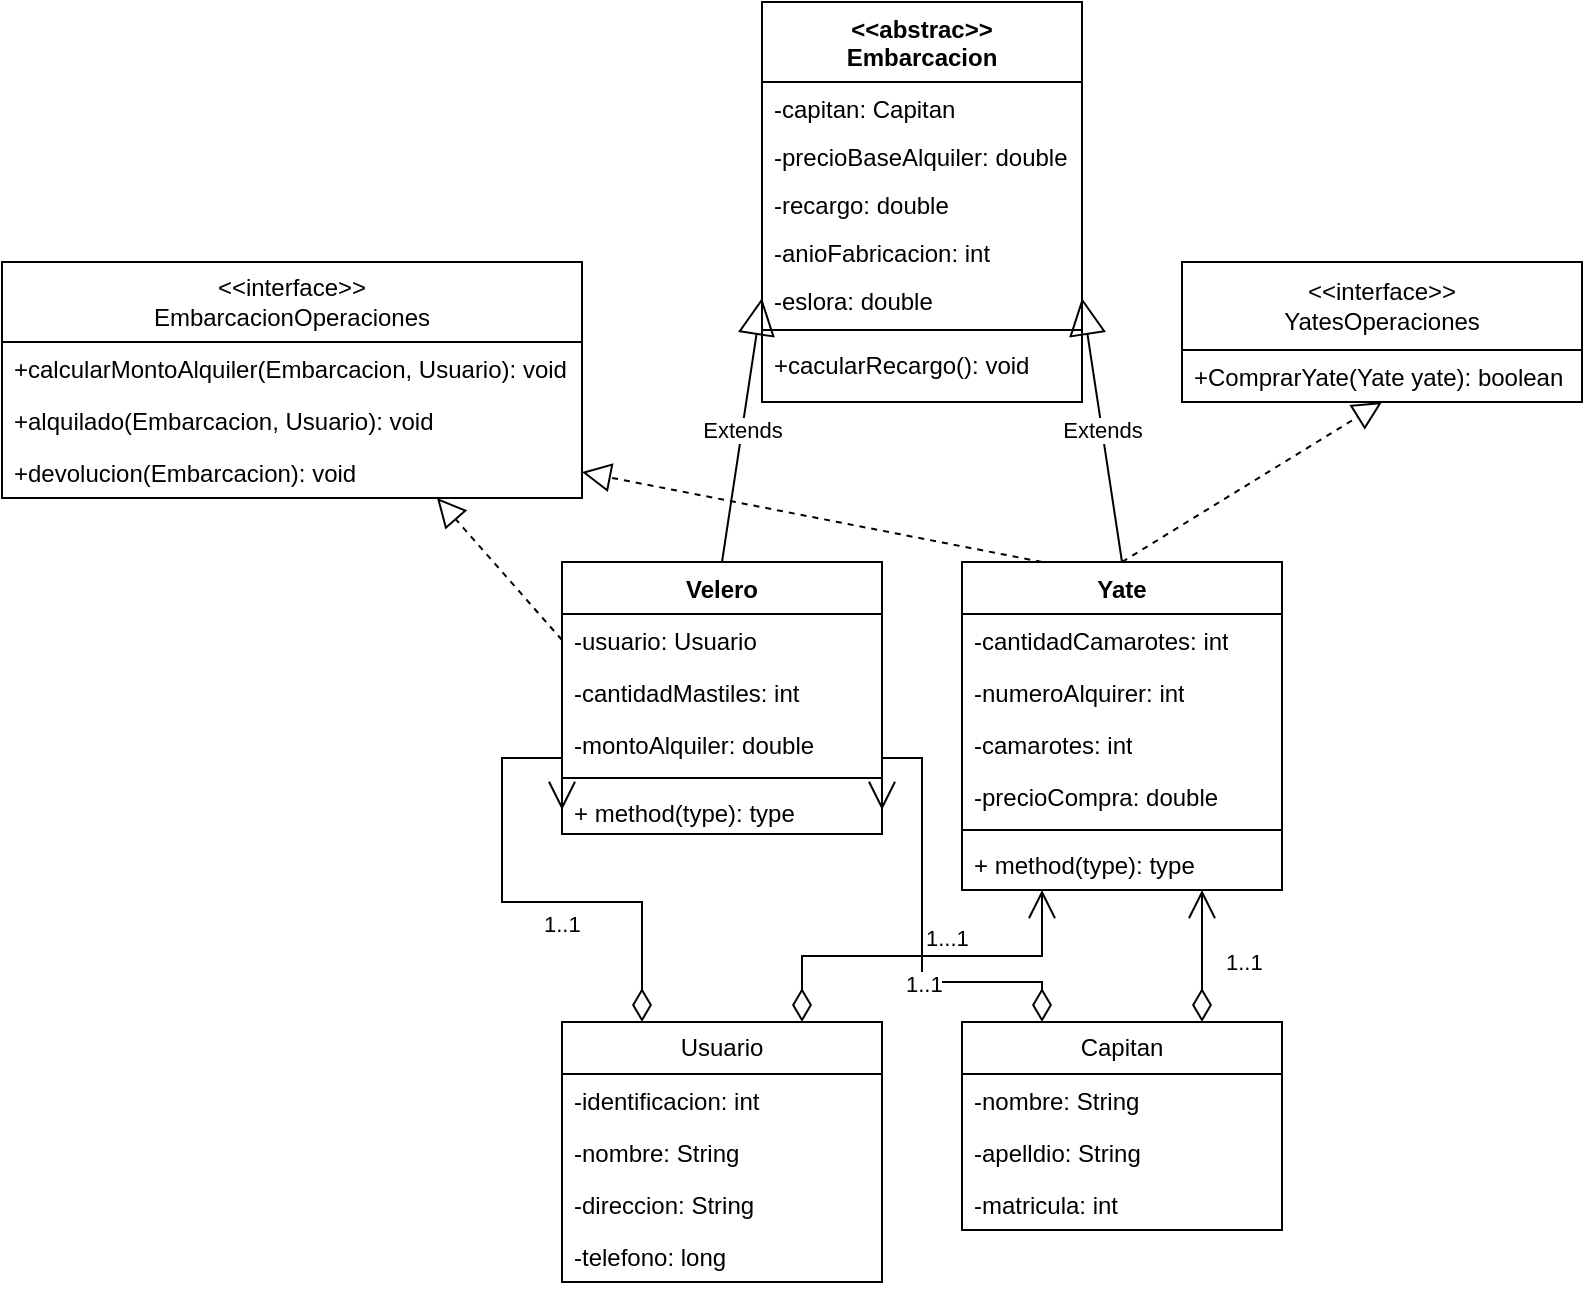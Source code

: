 <mxfile version="24.7.6">
  <diagram id="nyN6TXlUoNwAVbrVN1fw" name="Página-1">
    <mxGraphModel dx="1026" dy="524" grid="1" gridSize="10" guides="1" tooltips="1" connect="1" arrows="1" fold="1" page="1" pageScale="1" pageWidth="827" pageHeight="1169" math="0" shadow="0">
      <root>
        <mxCell id="0" />
        <mxCell id="1" parent="0" />
        <mxCell id="3hJVRqm81m__BJlktnvA-7" value="Capitan" style="swimlane;fontStyle=0;childLayout=stackLayout;horizontal=1;startSize=26;fillColor=none;horizontalStack=0;resizeParent=1;resizeParentMax=0;resizeLast=0;collapsible=1;marginBottom=0;whiteSpace=wrap;html=1;" vertex="1" parent="1">
          <mxGeometry x="560" y="540" width="160" height="104" as="geometry" />
        </mxCell>
        <mxCell id="3hJVRqm81m__BJlktnvA-11" value="-nombre: String" style="text;strokeColor=none;fillColor=none;align=left;verticalAlign=top;spacingLeft=4;spacingRight=4;overflow=hidden;rotatable=0;points=[[0,0.5],[1,0.5]];portConstraint=eastwest;whiteSpace=wrap;html=1;" vertex="1" parent="3hJVRqm81m__BJlktnvA-7">
          <mxGeometry y="26" width="160" height="26" as="geometry" />
        </mxCell>
        <mxCell id="3hJVRqm81m__BJlktnvA-12" value="-apelldio: String" style="text;strokeColor=none;fillColor=none;align=left;verticalAlign=top;spacingLeft=4;spacingRight=4;overflow=hidden;rotatable=0;points=[[0,0.5],[1,0.5]];portConstraint=eastwest;whiteSpace=wrap;html=1;" vertex="1" parent="3hJVRqm81m__BJlktnvA-7">
          <mxGeometry y="52" width="160" height="26" as="geometry" />
        </mxCell>
        <mxCell id="3hJVRqm81m__BJlktnvA-6" value="-matricula: int" style="text;strokeColor=none;fillColor=none;align=left;verticalAlign=top;spacingLeft=4;spacingRight=4;overflow=hidden;rotatable=0;points=[[0,0.5],[1,0.5]];portConstraint=eastwest;whiteSpace=wrap;html=1;" vertex="1" parent="3hJVRqm81m__BJlktnvA-7">
          <mxGeometry y="78" width="160" height="26" as="geometry" />
        </mxCell>
        <mxCell id="3hJVRqm81m__BJlktnvA-13" value="Usuario" style="swimlane;fontStyle=0;childLayout=stackLayout;horizontal=1;startSize=26;fillColor=none;horizontalStack=0;resizeParent=1;resizeParentMax=0;resizeLast=0;collapsible=1;marginBottom=0;whiteSpace=wrap;html=1;" vertex="1" parent="1">
          <mxGeometry x="360" y="540" width="160" height="130" as="geometry" />
        </mxCell>
        <mxCell id="3hJVRqm81m__BJlktnvA-14" value="-identificacion: int" style="text;strokeColor=none;fillColor=none;align=left;verticalAlign=top;spacingLeft=4;spacingRight=4;overflow=hidden;rotatable=0;points=[[0,0.5],[1,0.5]];portConstraint=eastwest;whiteSpace=wrap;html=1;" vertex="1" parent="3hJVRqm81m__BJlktnvA-13">
          <mxGeometry y="26" width="160" height="26" as="geometry" />
        </mxCell>
        <mxCell id="3hJVRqm81m__BJlktnvA-15" value="-nombre: String" style="text;strokeColor=none;fillColor=none;align=left;verticalAlign=top;spacingLeft=4;spacingRight=4;overflow=hidden;rotatable=0;points=[[0,0.5],[1,0.5]];portConstraint=eastwest;whiteSpace=wrap;html=1;" vertex="1" parent="3hJVRqm81m__BJlktnvA-13">
          <mxGeometry y="52" width="160" height="26" as="geometry" />
        </mxCell>
        <mxCell id="3hJVRqm81m__BJlktnvA-16" value="-direccion: String" style="text;strokeColor=none;fillColor=none;align=left;verticalAlign=top;spacingLeft=4;spacingRight=4;overflow=hidden;rotatable=0;points=[[0,0.5],[1,0.5]];portConstraint=eastwest;whiteSpace=wrap;html=1;" vertex="1" parent="3hJVRqm81m__BJlktnvA-13">
          <mxGeometry y="78" width="160" height="26" as="geometry" />
        </mxCell>
        <mxCell id="3hJVRqm81m__BJlktnvA-20" value="-telefono: long" style="text;strokeColor=none;fillColor=none;align=left;verticalAlign=top;spacingLeft=4;spacingRight=4;overflow=hidden;rotatable=0;points=[[0,0.5],[1,0.5]];portConstraint=eastwest;whiteSpace=wrap;html=1;" vertex="1" parent="3hJVRqm81m__BJlktnvA-13">
          <mxGeometry y="104" width="160" height="26" as="geometry" />
        </mxCell>
        <mxCell id="3hJVRqm81m__BJlktnvA-21" value="&lt;div&gt;&amp;lt;&amp;lt;abstrac&amp;gt;&amp;gt;&lt;/div&gt;Embarcacion" style="swimlane;fontStyle=1;align=center;verticalAlign=top;childLayout=stackLayout;horizontal=1;startSize=40;horizontalStack=0;resizeParent=1;resizeParentMax=0;resizeLast=0;collapsible=1;marginBottom=0;whiteSpace=wrap;html=1;" vertex="1" parent="1">
          <mxGeometry x="460" y="30" width="160" height="200" as="geometry" />
        </mxCell>
        <mxCell id="3hJVRqm81m__BJlktnvA-22" value="-capitan: Capitan" style="text;strokeColor=none;fillColor=none;align=left;verticalAlign=top;spacingLeft=4;spacingRight=4;overflow=hidden;rotatable=0;points=[[0,0.5],[1,0.5]];portConstraint=eastwest;whiteSpace=wrap;html=1;" vertex="1" parent="3hJVRqm81m__BJlktnvA-21">
          <mxGeometry y="40" width="160" height="24" as="geometry" />
        </mxCell>
        <mxCell id="3hJVRqm81m__BJlktnvA-25" value="-precioBaseAlquiler: double" style="text;strokeColor=none;fillColor=none;align=left;verticalAlign=top;spacingLeft=4;spacingRight=4;overflow=hidden;rotatable=0;points=[[0,0.5],[1,0.5]];portConstraint=eastwest;whiteSpace=wrap;html=1;" vertex="1" parent="3hJVRqm81m__BJlktnvA-21">
          <mxGeometry y="64" width="160" height="24" as="geometry" />
        </mxCell>
        <mxCell id="3hJVRqm81m__BJlktnvA-26" value="-recargo: double" style="text;strokeColor=none;fillColor=none;align=left;verticalAlign=top;spacingLeft=4;spacingRight=4;overflow=hidden;rotatable=0;points=[[0,0.5],[1,0.5]];portConstraint=eastwest;whiteSpace=wrap;html=1;" vertex="1" parent="3hJVRqm81m__BJlktnvA-21">
          <mxGeometry y="88" width="160" height="24" as="geometry" />
        </mxCell>
        <mxCell id="3hJVRqm81m__BJlktnvA-27" value="-anioFabricacion: int" style="text;strokeColor=none;fillColor=none;align=left;verticalAlign=top;spacingLeft=4;spacingRight=4;overflow=hidden;rotatable=0;points=[[0,0.5],[1,0.5]];portConstraint=eastwest;whiteSpace=wrap;html=1;" vertex="1" parent="3hJVRqm81m__BJlktnvA-21">
          <mxGeometry y="112" width="160" height="24" as="geometry" />
        </mxCell>
        <mxCell id="3hJVRqm81m__BJlktnvA-29" value="-eslora: double" style="text;strokeColor=none;fillColor=none;align=left;verticalAlign=top;spacingLeft=4;spacingRight=4;overflow=hidden;rotatable=0;points=[[0,0.5],[1,0.5]];portConstraint=eastwest;whiteSpace=wrap;html=1;" vertex="1" parent="3hJVRqm81m__BJlktnvA-21">
          <mxGeometry y="136" width="160" height="24" as="geometry" />
        </mxCell>
        <mxCell id="3hJVRqm81m__BJlktnvA-78" value="" style="line;strokeWidth=1;fillColor=none;align=left;verticalAlign=middle;spacingTop=-1;spacingLeft=3;spacingRight=3;rotatable=0;labelPosition=right;points=[];portConstraint=eastwest;strokeColor=inherit;" vertex="1" parent="3hJVRqm81m__BJlktnvA-21">
          <mxGeometry y="160" width="160" height="8" as="geometry" />
        </mxCell>
        <mxCell id="3hJVRqm81m__BJlktnvA-76" value="+cacularRecargo(): void" style="text;strokeColor=none;fillColor=none;align=left;verticalAlign=top;spacingLeft=4;spacingRight=4;overflow=hidden;rotatable=0;points=[[0,0.5],[1,0.5]];portConstraint=eastwest;whiteSpace=wrap;html=1;" vertex="1" parent="3hJVRqm81m__BJlktnvA-21">
          <mxGeometry y="168" width="160" height="32" as="geometry" />
        </mxCell>
        <mxCell id="3hJVRqm81m__BJlktnvA-30" value="Velero" style="swimlane;fontStyle=1;align=center;verticalAlign=top;childLayout=stackLayout;horizontal=1;startSize=26;horizontalStack=0;resizeParent=1;resizeParentMax=0;resizeLast=0;collapsible=1;marginBottom=0;whiteSpace=wrap;html=1;" vertex="1" parent="1">
          <mxGeometry x="360" y="310" width="160" height="136" as="geometry" />
        </mxCell>
        <mxCell id="3hJVRqm81m__BJlktnvA-31" value="-usuario: Usuario" style="text;strokeColor=none;fillColor=none;align=left;verticalAlign=top;spacingLeft=4;spacingRight=4;overflow=hidden;rotatable=0;points=[[0,0.5],[1,0.5]];portConstraint=eastwest;whiteSpace=wrap;html=1;" vertex="1" parent="3hJVRqm81m__BJlktnvA-30">
          <mxGeometry y="26" width="160" height="26" as="geometry" />
        </mxCell>
        <mxCell id="3hJVRqm81m__BJlktnvA-81" value="-cantidadMastiles: int" style="text;strokeColor=none;fillColor=none;align=left;verticalAlign=top;spacingLeft=4;spacingRight=4;overflow=hidden;rotatable=0;points=[[0,0.5],[1,0.5]];portConstraint=eastwest;whiteSpace=wrap;html=1;" vertex="1" parent="3hJVRqm81m__BJlktnvA-30">
          <mxGeometry y="52" width="160" height="26" as="geometry" />
        </mxCell>
        <mxCell id="3hJVRqm81m__BJlktnvA-53" value="-montoAlquiler: double" style="text;strokeColor=none;fillColor=none;align=left;verticalAlign=top;spacingLeft=4;spacingRight=4;overflow=hidden;rotatable=0;points=[[0,0.5],[1,0.5]];portConstraint=eastwest;whiteSpace=wrap;html=1;" vertex="1" parent="3hJVRqm81m__BJlktnvA-30">
          <mxGeometry y="78" width="160" height="26" as="geometry" />
        </mxCell>
        <mxCell id="3hJVRqm81m__BJlktnvA-32" value="" style="line;strokeWidth=1;fillColor=none;align=left;verticalAlign=middle;spacingTop=-1;spacingLeft=3;spacingRight=3;rotatable=0;labelPosition=right;points=[];portConstraint=eastwest;strokeColor=inherit;" vertex="1" parent="3hJVRqm81m__BJlktnvA-30">
          <mxGeometry y="104" width="160" height="8" as="geometry" />
        </mxCell>
        <mxCell id="3hJVRqm81m__BJlktnvA-33" value="+ method(type): type" style="text;strokeColor=none;fillColor=none;align=left;verticalAlign=top;spacingLeft=4;spacingRight=4;overflow=hidden;rotatable=0;points=[[0,0.5],[1,0.5]];portConstraint=eastwest;whiteSpace=wrap;html=1;" vertex="1" parent="3hJVRqm81m__BJlktnvA-30">
          <mxGeometry y="112" width="160" height="24" as="geometry" />
        </mxCell>
        <mxCell id="3hJVRqm81m__BJlktnvA-34" value="Yate" style="swimlane;fontStyle=1;align=center;verticalAlign=top;childLayout=stackLayout;horizontal=1;startSize=26;horizontalStack=0;resizeParent=1;resizeParentMax=0;resizeLast=0;collapsible=1;marginBottom=0;whiteSpace=wrap;html=1;" vertex="1" parent="1">
          <mxGeometry x="560" y="310" width="160" height="164" as="geometry" />
        </mxCell>
        <mxCell id="3hJVRqm81m__BJlktnvA-35" value="-cantidadCamarotes: int" style="text;strokeColor=none;fillColor=none;align=left;verticalAlign=top;spacingLeft=4;spacingRight=4;overflow=hidden;rotatable=0;points=[[0,0.5],[1,0.5]];portConstraint=eastwest;whiteSpace=wrap;html=1;" vertex="1" parent="3hJVRqm81m__BJlktnvA-34">
          <mxGeometry y="26" width="160" height="26" as="geometry" />
        </mxCell>
        <mxCell id="3hJVRqm81m__BJlktnvA-48" value="-numeroAlquirer: int" style="text;strokeColor=none;fillColor=none;align=left;verticalAlign=top;spacingLeft=4;spacingRight=4;overflow=hidden;rotatable=0;points=[[0,0.5],[1,0.5]];portConstraint=eastwest;whiteSpace=wrap;html=1;" vertex="1" parent="3hJVRqm81m__BJlktnvA-34">
          <mxGeometry y="52" width="160" height="26" as="geometry" />
        </mxCell>
        <mxCell id="3hJVRqm81m__BJlktnvA-47" value="-camarotes: int" style="text;strokeColor=none;fillColor=none;align=left;verticalAlign=top;spacingLeft=4;spacingRight=4;overflow=hidden;rotatable=0;points=[[0,0.5],[1,0.5]];portConstraint=eastwest;whiteSpace=wrap;html=1;" vertex="1" parent="3hJVRqm81m__BJlktnvA-34">
          <mxGeometry y="78" width="160" height="26" as="geometry" />
        </mxCell>
        <mxCell id="3hJVRqm81m__BJlktnvA-68" value="-precioCompra: double" style="text;strokeColor=none;fillColor=none;align=left;verticalAlign=top;spacingLeft=4;spacingRight=4;overflow=hidden;rotatable=0;points=[[0,0.5],[1,0.5]];portConstraint=eastwest;whiteSpace=wrap;html=1;" vertex="1" parent="3hJVRqm81m__BJlktnvA-34">
          <mxGeometry y="104" width="160" height="26" as="geometry" />
        </mxCell>
        <mxCell id="3hJVRqm81m__BJlktnvA-36" value="" style="line;strokeWidth=1;fillColor=none;align=left;verticalAlign=middle;spacingTop=-1;spacingLeft=3;spacingRight=3;rotatable=0;labelPosition=right;points=[];portConstraint=eastwest;strokeColor=inherit;" vertex="1" parent="3hJVRqm81m__BJlktnvA-34">
          <mxGeometry y="130" width="160" height="8" as="geometry" />
        </mxCell>
        <mxCell id="3hJVRqm81m__BJlktnvA-37" value="+ method(type): type" style="text;strokeColor=none;fillColor=none;align=left;verticalAlign=top;spacingLeft=4;spacingRight=4;overflow=hidden;rotatable=0;points=[[0,0.5],[1,0.5]];portConstraint=eastwest;whiteSpace=wrap;html=1;" vertex="1" parent="3hJVRqm81m__BJlktnvA-34">
          <mxGeometry y="138" width="160" height="26" as="geometry" />
        </mxCell>
        <mxCell id="3hJVRqm81m__BJlktnvA-39" value="&amp;lt;&amp;lt;interface&amp;gt;&amp;gt;&lt;div&gt;EmbarcacionOperaciones&lt;/div&gt;" style="swimlane;fontStyle=0;childLayout=stackLayout;horizontal=1;startSize=40;fillColor=none;horizontalStack=0;resizeParent=1;resizeParentMax=0;resizeLast=0;collapsible=1;marginBottom=0;whiteSpace=wrap;html=1;" vertex="1" parent="1">
          <mxGeometry x="80" y="160" width="290" height="118" as="geometry" />
        </mxCell>
        <mxCell id="3hJVRqm81m__BJlktnvA-40" value="+calcularMontoAlquiler(Embarcacion, Usuario): void" style="text;strokeColor=none;fillColor=none;align=left;verticalAlign=top;spacingLeft=4;spacingRight=4;overflow=hidden;rotatable=0;points=[[0,0.5],[1,0.5]];portConstraint=eastwest;whiteSpace=wrap;html=1;" vertex="1" parent="3hJVRqm81m__BJlktnvA-39">
          <mxGeometry y="40" width="290" height="26" as="geometry" />
        </mxCell>
        <mxCell id="3hJVRqm81m__BJlktnvA-54" value="+alquilado(Embarcacion, Usuario): void" style="text;strokeColor=none;fillColor=none;align=left;verticalAlign=top;spacingLeft=4;spacingRight=4;overflow=hidden;rotatable=0;points=[[0,0.5],[1,0.5]];portConstraint=eastwest;whiteSpace=wrap;html=1;" vertex="1" parent="3hJVRqm81m__BJlktnvA-39">
          <mxGeometry y="66" width="290" height="26" as="geometry" />
        </mxCell>
        <mxCell id="3hJVRqm81m__BJlktnvA-55" value="+devolucion(Embarcacion): void" style="text;strokeColor=none;fillColor=none;align=left;verticalAlign=top;spacingLeft=4;spacingRight=4;overflow=hidden;rotatable=0;points=[[0,0.5],[1,0.5]];portConstraint=eastwest;whiteSpace=wrap;html=1;" vertex="1" parent="3hJVRqm81m__BJlktnvA-39">
          <mxGeometry y="92" width="290" height="26" as="geometry" />
        </mxCell>
        <mxCell id="3hJVRqm81m__BJlktnvA-43" value="&amp;lt;&amp;lt;interface&amp;gt;&amp;gt;&lt;div&gt;YatesOperaciones&lt;/div&gt;" style="swimlane;fontStyle=0;childLayout=stackLayout;horizontal=1;startSize=44;fillColor=none;horizontalStack=0;resizeParent=1;resizeParentMax=0;resizeLast=0;collapsible=1;marginBottom=0;whiteSpace=wrap;html=1;" vertex="1" parent="1">
          <mxGeometry x="670" y="160" width="200" height="70" as="geometry" />
        </mxCell>
        <mxCell id="3hJVRqm81m__BJlktnvA-44" value="+ComprarYate(Yate yate): boolean" style="text;strokeColor=none;fillColor=none;align=left;verticalAlign=top;spacingLeft=4;spacingRight=4;overflow=hidden;rotatable=0;points=[[0,0.5],[1,0.5]];portConstraint=eastwest;whiteSpace=wrap;html=1;" vertex="1" parent="3hJVRqm81m__BJlktnvA-43">
          <mxGeometry y="44" width="200" height="26" as="geometry" />
        </mxCell>
        <mxCell id="3hJVRqm81m__BJlktnvA-56" value="1...1" style="endArrow=open;html=1;endSize=12;startArrow=diamondThin;startSize=14;startFill=0;edgeStyle=orthogonalEdgeStyle;align=left;verticalAlign=bottom;rounded=0;exitX=0.75;exitY=0;exitDx=0;exitDy=0;entryX=0.25;entryY=1;entryDx=0;entryDy=0;" edge="1" parent="1" source="3hJVRqm81m__BJlktnvA-13" target="3hJVRqm81m__BJlktnvA-34">
          <mxGeometry relative="1" as="geometry">
            <mxPoint x="420" y="520" as="sourcePoint" />
            <mxPoint x="580" y="520" as="targetPoint" />
            <mxPoint as="offset" />
          </mxGeometry>
        </mxCell>
        <mxCell id="3hJVRqm81m__BJlktnvA-59" value="1..1" style="endArrow=open;html=1;endSize=12;startArrow=diamondThin;startSize=14;startFill=0;edgeStyle=orthogonalEdgeStyle;align=left;verticalAlign=bottom;rounded=0;exitX=0.25;exitY=0;exitDx=0;exitDy=0;entryX=0;entryY=0.5;entryDx=0;entryDy=0;" edge="1" parent="1" source="3hJVRqm81m__BJlktnvA-13" target="3hJVRqm81m__BJlktnvA-33">
          <mxGeometry x="-0.138" y="20" relative="1" as="geometry">
            <mxPoint x="420" y="520" as="sourcePoint" />
            <mxPoint x="400" y="460" as="targetPoint" />
            <Array as="points">
              <mxPoint x="400" y="480" />
              <mxPoint x="330" y="480" />
              <mxPoint x="330" y="408" />
            </Array>
            <mxPoint as="offset" />
          </mxGeometry>
        </mxCell>
        <mxCell id="3hJVRqm81m__BJlktnvA-60" value="1..1" style="endArrow=open;html=1;endSize=12;startArrow=diamondThin;startSize=14;startFill=0;edgeStyle=orthogonalEdgeStyle;align=left;verticalAlign=bottom;rounded=0;exitX=0.25;exitY=0;exitDx=0;exitDy=0;entryX=1;entryY=0.5;entryDx=0;entryDy=0;" edge="1" parent="1" source="3hJVRqm81m__BJlktnvA-7" target="3hJVRqm81m__BJlktnvA-33">
          <mxGeometry x="-0.245" y="22" relative="1" as="geometry">
            <mxPoint x="420" y="520" as="sourcePoint" />
            <mxPoint x="470" y="450" as="targetPoint" />
            <Array as="points">
              <mxPoint x="600" y="520" />
              <mxPoint x="540" y="520" />
              <mxPoint x="540" y="408" />
            </Array>
            <mxPoint x="12" y="20" as="offset" />
          </mxGeometry>
        </mxCell>
        <mxCell id="3hJVRqm81m__BJlktnvA-62" value="1..1" style="endArrow=open;html=1;endSize=12;startArrow=diamondThin;startSize=14;startFill=0;edgeStyle=orthogonalEdgeStyle;align=left;verticalAlign=bottom;rounded=0;exitX=0.75;exitY=0;exitDx=0;exitDy=0;entryX=0.75;entryY=1;entryDx=0;entryDy=0;" edge="1" parent="1" source="3hJVRqm81m__BJlktnvA-7" target="3hJVRqm81m__BJlktnvA-34">
          <mxGeometry x="-0.348" y="-10" relative="1" as="geometry">
            <mxPoint x="420" y="520" as="sourcePoint" />
            <mxPoint x="580" y="520" as="targetPoint" />
            <mxPoint as="offset" />
          </mxGeometry>
        </mxCell>
        <mxCell id="3hJVRqm81m__BJlktnvA-63" value="Extends" style="endArrow=block;endSize=16;endFill=0;html=1;rounded=0;exitX=0.5;exitY=0;exitDx=0;exitDy=0;entryX=0;entryY=0.5;entryDx=0;entryDy=0;" edge="1" parent="1" source="3hJVRqm81m__BJlktnvA-30" target="3hJVRqm81m__BJlktnvA-29">
          <mxGeometry width="160" relative="1" as="geometry">
            <mxPoint x="420" y="270" as="sourcePoint" />
            <mxPoint x="580" y="270" as="targetPoint" />
          </mxGeometry>
        </mxCell>
        <mxCell id="3hJVRqm81m__BJlktnvA-64" value="Extends" style="endArrow=block;endSize=16;endFill=0;html=1;rounded=0;exitX=0.5;exitY=0;exitDx=0;exitDy=0;entryX=1;entryY=0.5;entryDx=0;entryDy=0;" edge="1" parent="1" source="3hJVRqm81m__BJlktnvA-34" target="3hJVRqm81m__BJlktnvA-29">
          <mxGeometry width="160" relative="1" as="geometry">
            <mxPoint x="420" y="270" as="sourcePoint" />
            <mxPoint x="580" y="270" as="targetPoint" />
          </mxGeometry>
        </mxCell>
        <mxCell id="3hJVRqm81m__BJlktnvA-65" value="" style="endArrow=block;dashed=1;endFill=0;endSize=12;html=1;rounded=0;exitX=0.5;exitY=0;exitDx=0;exitDy=0;entryX=0.5;entryY=1;entryDx=0;entryDy=0;" edge="1" parent="1" source="3hJVRqm81m__BJlktnvA-34" target="3hJVRqm81m__BJlktnvA-43">
          <mxGeometry width="160" relative="1" as="geometry">
            <mxPoint x="420" y="270" as="sourcePoint" />
            <mxPoint x="580" y="270" as="targetPoint" />
          </mxGeometry>
        </mxCell>
        <mxCell id="3hJVRqm81m__BJlktnvA-66" value="" style="endArrow=block;dashed=1;endFill=0;endSize=12;html=1;rounded=0;exitX=0;exitY=0.5;exitDx=0;exitDy=0;entryX=0.75;entryY=1;entryDx=0;entryDy=0;" edge="1" parent="1" source="3hJVRqm81m__BJlktnvA-31" target="3hJVRqm81m__BJlktnvA-39">
          <mxGeometry width="160" relative="1" as="geometry">
            <mxPoint x="420" y="270" as="sourcePoint" />
            <mxPoint x="580" y="270" as="targetPoint" />
          </mxGeometry>
        </mxCell>
        <mxCell id="3hJVRqm81m__BJlktnvA-67" value="" style="endArrow=block;dashed=1;endFill=0;endSize=12;html=1;rounded=0;exitX=0.25;exitY=0;exitDx=0;exitDy=0;entryX=1;entryY=0.5;entryDx=0;entryDy=0;" edge="1" parent="1" source="3hJVRqm81m__BJlktnvA-34" target="3hJVRqm81m__BJlktnvA-55">
          <mxGeometry width="160" relative="1" as="geometry">
            <mxPoint x="420" y="270" as="sourcePoint" />
            <mxPoint x="580" y="270" as="targetPoint" />
          </mxGeometry>
        </mxCell>
      </root>
    </mxGraphModel>
  </diagram>
</mxfile>
